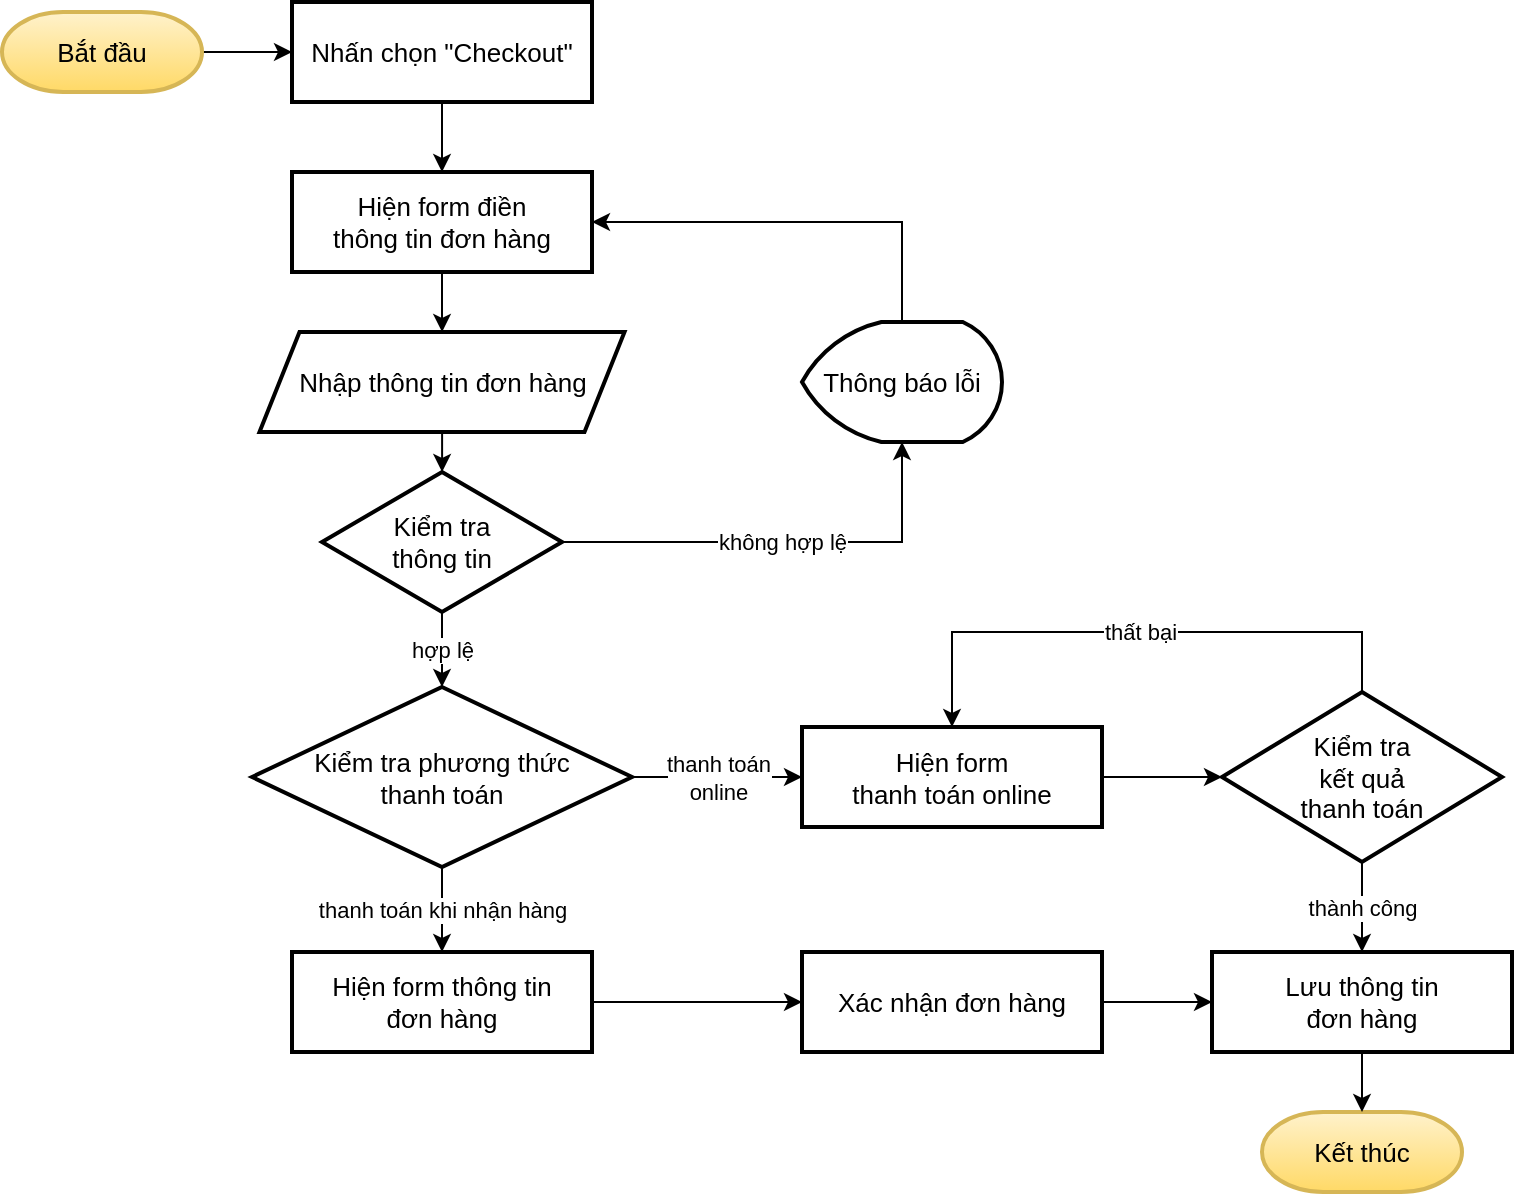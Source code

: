 <mxfile version="13.9.9" type="device"><diagram id="C5RBs43oDa-KdzZeNtuy" name="Page-1"><mxGraphModel dx="1679" dy="494" grid="1" gridSize="10" guides="1" tooltips="1" connect="1" arrows="1" fold="1" page="1" pageScale="1" pageWidth="827" pageHeight="1169" math="0" shadow="0"><root><mxCell id="WIyWlLk6GJQsqaUBKTNV-0"/><mxCell id="WIyWlLk6GJQsqaUBKTNV-1" parent="WIyWlLk6GJQsqaUBKTNV-0"/><mxCell id="VPJr4tRmu5VbGwy0sWIk-12" style="edgeStyle=orthogonalEdgeStyle;rounded=0;orthogonalLoop=1;jettySize=auto;html=1;" edge="1" parent="WIyWlLk6GJQsqaUBKTNV-1" source="VPJr4tRmu5VbGwy0sWIk-0" target="VPJr4tRmu5VbGwy0sWIk-2"><mxGeometry relative="1" as="geometry"/></mxCell><mxCell id="VPJr4tRmu5VbGwy0sWIk-0" value="Bắt đầu" style="strokeWidth=2;html=1;shape=mxgraph.flowchart.terminator;whiteSpace=wrap;labelBorderColor=none;fontSize=13;fontStyle=0;fillColor=#fff2cc;strokeColor=#d6b656;gradientColor=#ffd966;" vertex="1" parent="WIyWlLk6GJQsqaUBKTNV-1"><mxGeometry x="-20" y="160" width="100" height="40" as="geometry"/></mxCell><mxCell id="VPJr4tRmu5VbGwy0sWIk-1" value="Kết thúc" style="strokeWidth=2;html=1;shape=mxgraph.flowchart.terminator;whiteSpace=wrap;labelBorderColor=none;fontSize=13;fontStyle=0;fillColor=#fff2cc;strokeColor=#d6b656;gradientColor=#ffd966;" vertex="1" parent="WIyWlLk6GJQsqaUBKTNV-1"><mxGeometry x="610" y="710" width="100" height="40" as="geometry"/></mxCell><mxCell id="VPJr4tRmu5VbGwy0sWIk-13" style="edgeStyle=orthogonalEdgeStyle;rounded=0;orthogonalLoop=1;jettySize=auto;html=1;" edge="1" parent="WIyWlLk6GJQsqaUBKTNV-1" source="VPJr4tRmu5VbGwy0sWIk-2" target="VPJr4tRmu5VbGwy0sWIk-5"><mxGeometry relative="1" as="geometry"/></mxCell><mxCell id="VPJr4tRmu5VbGwy0sWIk-2" value="Nhấn chọn &quot;Checkout&quot;" style="whiteSpace=wrap;html=1;strokeWidth=2;labelBorderColor=none;fontSize=13;fontStyle=0" vertex="1" parent="WIyWlLk6GJQsqaUBKTNV-1"><mxGeometry x="125" y="155" width="150" height="50" as="geometry"/></mxCell><mxCell id="VPJr4tRmu5VbGwy0sWIk-16" value="hợp lệ" style="edgeStyle=orthogonalEdgeStyle;rounded=0;orthogonalLoop=1;jettySize=auto;html=1;" edge="1" parent="WIyWlLk6GJQsqaUBKTNV-1" source="VPJr4tRmu5VbGwy0sWIk-3" target="VPJr4tRmu5VbGwy0sWIk-7"><mxGeometry relative="1" as="geometry"/></mxCell><mxCell id="VPJr4tRmu5VbGwy0sWIk-25" value="không hợp lệ" style="edgeStyle=orthogonalEdgeStyle;rounded=0;orthogonalLoop=1;jettySize=auto;html=1;entryX=0.5;entryY=1;entryDx=0;entryDy=0;entryPerimeter=0;" edge="1" parent="WIyWlLk6GJQsqaUBKTNV-1" source="VPJr4tRmu5VbGwy0sWIk-3" target="VPJr4tRmu5VbGwy0sWIk-4"><mxGeometry relative="1" as="geometry"><Array as="points"><mxPoint x="430" y="425"/></Array></mxGeometry></mxCell><mxCell id="VPJr4tRmu5VbGwy0sWIk-3" value="Kiểm tra&lt;br&gt;thông tin" style="rhombus;whiteSpace=wrap;html=1;strokeWidth=2;labelBorderColor=none;fontSize=13;fontStyle=0" vertex="1" parent="WIyWlLk6GJQsqaUBKTNV-1"><mxGeometry x="140" y="390" width="120" height="70" as="geometry"/></mxCell><mxCell id="VPJr4tRmu5VbGwy0sWIk-26" style="edgeStyle=orthogonalEdgeStyle;rounded=0;orthogonalLoop=1;jettySize=auto;html=1;exitX=0.5;exitY=0;exitDx=0;exitDy=0;exitPerimeter=0;entryX=1;entryY=0.5;entryDx=0;entryDy=0;" edge="1" parent="WIyWlLk6GJQsqaUBKTNV-1" source="VPJr4tRmu5VbGwy0sWIk-4" target="VPJr4tRmu5VbGwy0sWIk-5"><mxGeometry relative="1" as="geometry"><Array as="points"><mxPoint x="430" y="265"/></Array></mxGeometry></mxCell><mxCell id="VPJr4tRmu5VbGwy0sWIk-4" value="Thông báo lỗi" style="strokeWidth=2;html=1;shape=mxgraph.flowchart.display;whiteSpace=wrap;labelBorderColor=none;fontSize=13;fontStyle=0" vertex="1" parent="WIyWlLk6GJQsqaUBKTNV-1"><mxGeometry x="380" y="315" width="100" height="60" as="geometry"/></mxCell><mxCell id="VPJr4tRmu5VbGwy0sWIk-14" style="edgeStyle=orthogonalEdgeStyle;rounded=0;orthogonalLoop=1;jettySize=auto;html=1;" edge="1" parent="WIyWlLk6GJQsqaUBKTNV-1" source="VPJr4tRmu5VbGwy0sWIk-5" target="VPJr4tRmu5VbGwy0sWIk-6"><mxGeometry relative="1" as="geometry"/></mxCell><mxCell id="VPJr4tRmu5VbGwy0sWIk-5" value="Hiện form điền&lt;br&gt;thông tin đơn hàng" style="whiteSpace=wrap;html=1;strokeWidth=2;labelBorderColor=none;fontSize=13;fontStyle=0" vertex="1" parent="WIyWlLk6GJQsqaUBKTNV-1"><mxGeometry x="125" y="240" width="150" height="50" as="geometry"/></mxCell><mxCell id="VPJr4tRmu5VbGwy0sWIk-15" style="edgeStyle=orthogonalEdgeStyle;rounded=0;orthogonalLoop=1;jettySize=auto;html=1;" edge="1" parent="WIyWlLk6GJQsqaUBKTNV-1" source="VPJr4tRmu5VbGwy0sWIk-6" target="VPJr4tRmu5VbGwy0sWIk-3"><mxGeometry relative="1" as="geometry"/></mxCell><mxCell id="VPJr4tRmu5VbGwy0sWIk-6" value="Nhập thông tin đơn hàng" style="shape=parallelogram;perimeter=parallelogramPerimeter;whiteSpace=wrap;html=1;fixedSize=1;strokeWidth=2;labelBorderColor=none;fontSize=13;fontStyle=0" vertex="1" parent="WIyWlLk6GJQsqaUBKTNV-1"><mxGeometry x="108.75" y="320" width="182.5" height="50" as="geometry"/></mxCell><mxCell id="VPJr4tRmu5VbGwy0sWIk-17" value="thanh toán khi nhận hàng" style="edgeStyle=orthogonalEdgeStyle;rounded=0;orthogonalLoop=1;jettySize=auto;html=1;" edge="1" parent="WIyWlLk6GJQsqaUBKTNV-1" source="VPJr4tRmu5VbGwy0sWIk-7" target="VPJr4tRmu5VbGwy0sWIk-9"><mxGeometry relative="1" as="geometry"/></mxCell><mxCell id="VPJr4tRmu5VbGwy0sWIk-18" value="thanh toán&lt;br&gt;online" style="edgeStyle=orthogonalEdgeStyle;rounded=0;orthogonalLoop=1;jettySize=auto;html=1;" edge="1" parent="WIyWlLk6GJQsqaUBKTNV-1" source="VPJr4tRmu5VbGwy0sWIk-7" target="VPJr4tRmu5VbGwy0sWIk-8"><mxGeometry relative="1" as="geometry"/></mxCell><mxCell id="VPJr4tRmu5VbGwy0sWIk-7" value="Kiểm tra phương thức &lt;br&gt;thanh toán" style="rhombus;whiteSpace=wrap;html=1;strokeWidth=2;labelBorderColor=none;fontSize=13;fontStyle=0" vertex="1" parent="WIyWlLk6GJQsqaUBKTNV-1"><mxGeometry x="105" y="497.5" width="190" height="90" as="geometry"/></mxCell><mxCell id="VPJr4tRmu5VbGwy0sWIk-22" style="edgeStyle=orthogonalEdgeStyle;rounded=0;orthogonalLoop=1;jettySize=auto;html=1;" edge="1" parent="WIyWlLk6GJQsqaUBKTNV-1" source="VPJr4tRmu5VbGwy0sWIk-8" target="VPJr4tRmu5VbGwy0sWIk-10"><mxGeometry relative="1" as="geometry"/></mxCell><mxCell id="VPJr4tRmu5VbGwy0sWIk-8" value="Hiện form&lt;br&gt;thanh toán online" style="whiteSpace=wrap;html=1;strokeWidth=2;labelBorderColor=none;fontSize=13;fontStyle=0" vertex="1" parent="WIyWlLk6GJQsqaUBKTNV-1"><mxGeometry x="380" y="517.5" width="150" height="50" as="geometry"/></mxCell><mxCell id="VPJr4tRmu5VbGwy0sWIk-20" style="edgeStyle=orthogonalEdgeStyle;rounded=0;orthogonalLoop=1;jettySize=auto;html=1;" edge="1" parent="WIyWlLk6GJQsqaUBKTNV-1" source="VPJr4tRmu5VbGwy0sWIk-9" target="VPJr4tRmu5VbGwy0sWIk-19"><mxGeometry relative="1" as="geometry"/></mxCell><mxCell id="VPJr4tRmu5VbGwy0sWIk-9" value="Hiện form thông tin&lt;br&gt;đơn hàng" style="whiteSpace=wrap;html=1;strokeWidth=2;labelBorderColor=none;fontSize=13;fontStyle=0" vertex="1" parent="WIyWlLk6GJQsqaUBKTNV-1"><mxGeometry x="125" y="630" width="150" height="50" as="geometry"/></mxCell><mxCell id="VPJr4tRmu5VbGwy0sWIk-23" value="thành công" style="edgeStyle=orthogonalEdgeStyle;rounded=0;orthogonalLoop=1;jettySize=auto;html=1;" edge="1" parent="WIyWlLk6GJQsqaUBKTNV-1" source="VPJr4tRmu5VbGwy0sWIk-10" target="VPJr4tRmu5VbGwy0sWIk-11"><mxGeometry relative="1" as="geometry"/></mxCell><mxCell id="VPJr4tRmu5VbGwy0sWIk-27" value="thất bại" style="edgeStyle=orthogonalEdgeStyle;rounded=0;orthogonalLoop=1;jettySize=auto;html=1;exitX=0.5;exitY=0;exitDx=0;exitDy=0;" edge="1" parent="WIyWlLk6GJQsqaUBKTNV-1" source="VPJr4tRmu5VbGwy0sWIk-10" target="VPJr4tRmu5VbGwy0sWIk-8"><mxGeometry relative="1" as="geometry"><Array as="points"><mxPoint x="660" y="470"/><mxPoint x="455" y="470"/></Array></mxGeometry></mxCell><mxCell id="VPJr4tRmu5VbGwy0sWIk-10" value="Kiểm tra&lt;br&gt;kết quả&lt;br&gt;thanh toán" style="rhombus;whiteSpace=wrap;html=1;strokeWidth=2;labelBorderColor=none;fontSize=13;fontStyle=0" vertex="1" parent="WIyWlLk6GJQsqaUBKTNV-1"><mxGeometry x="590" y="500" width="140" height="85" as="geometry"/></mxCell><mxCell id="VPJr4tRmu5VbGwy0sWIk-24" style="edgeStyle=orthogonalEdgeStyle;rounded=0;orthogonalLoop=1;jettySize=auto;html=1;" edge="1" parent="WIyWlLk6GJQsqaUBKTNV-1" source="VPJr4tRmu5VbGwy0sWIk-11" target="VPJr4tRmu5VbGwy0sWIk-1"><mxGeometry relative="1" as="geometry"/></mxCell><mxCell id="VPJr4tRmu5VbGwy0sWIk-11" value="Lưu thông tin&lt;br&gt;đơn hàng" style="whiteSpace=wrap;html=1;strokeWidth=2;labelBorderColor=none;fontSize=13;fontStyle=0" vertex="1" parent="WIyWlLk6GJQsqaUBKTNV-1"><mxGeometry x="585" y="630" width="150" height="50" as="geometry"/></mxCell><mxCell id="VPJr4tRmu5VbGwy0sWIk-21" style="edgeStyle=orthogonalEdgeStyle;rounded=0;orthogonalLoop=1;jettySize=auto;html=1;" edge="1" parent="WIyWlLk6GJQsqaUBKTNV-1" source="VPJr4tRmu5VbGwy0sWIk-19" target="VPJr4tRmu5VbGwy0sWIk-11"><mxGeometry relative="1" as="geometry"/></mxCell><mxCell id="VPJr4tRmu5VbGwy0sWIk-19" value="Xác nhận đơn hàng" style="whiteSpace=wrap;html=1;strokeWidth=2;labelBorderColor=none;fontSize=13;fontStyle=0" vertex="1" parent="WIyWlLk6GJQsqaUBKTNV-1"><mxGeometry x="380" y="630" width="150" height="50" as="geometry"/></mxCell></root></mxGraphModel></diagram></mxfile>